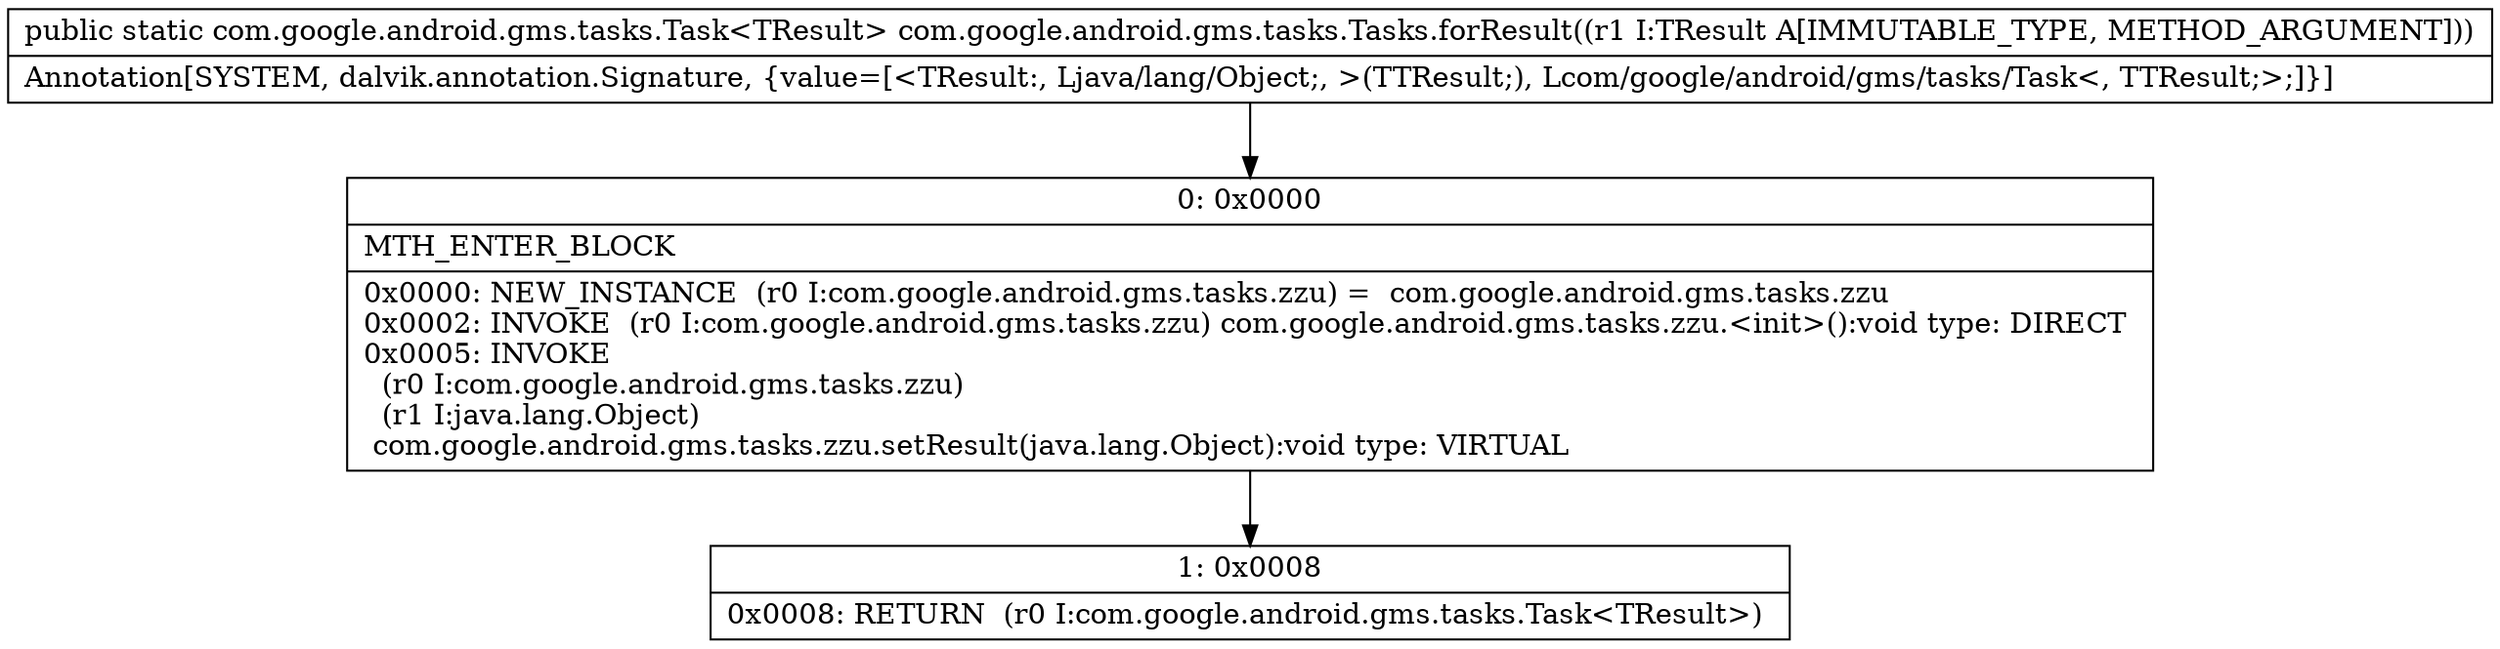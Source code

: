 digraph "CFG forcom.google.android.gms.tasks.Tasks.forResult(Ljava\/lang\/Object;)Lcom\/google\/android\/gms\/tasks\/Task;" {
Node_0 [shape=record,label="{0\:\ 0x0000|MTH_ENTER_BLOCK\l|0x0000: NEW_INSTANCE  (r0 I:com.google.android.gms.tasks.zzu) =  com.google.android.gms.tasks.zzu \l0x0002: INVOKE  (r0 I:com.google.android.gms.tasks.zzu) com.google.android.gms.tasks.zzu.\<init\>():void type: DIRECT \l0x0005: INVOKE  \l  (r0 I:com.google.android.gms.tasks.zzu)\l  (r1 I:java.lang.Object)\l com.google.android.gms.tasks.zzu.setResult(java.lang.Object):void type: VIRTUAL \l}"];
Node_1 [shape=record,label="{1\:\ 0x0008|0x0008: RETURN  (r0 I:com.google.android.gms.tasks.Task\<TResult\>) \l}"];
MethodNode[shape=record,label="{public static com.google.android.gms.tasks.Task\<TResult\> com.google.android.gms.tasks.Tasks.forResult((r1 I:TResult A[IMMUTABLE_TYPE, METHOD_ARGUMENT]))  | Annotation[SYSTEM, dalvik.annotation.Signature, \{value=[\<TResult:, Ljava\/lang\/Object;, \>(TTResult;), Lcom\/google\/android\/gms\/tasks\/Task\<, TTResult;\>;]\}]\l}"];
MethodNode -> Node_0;
Node_0 -> Node_1;
}

